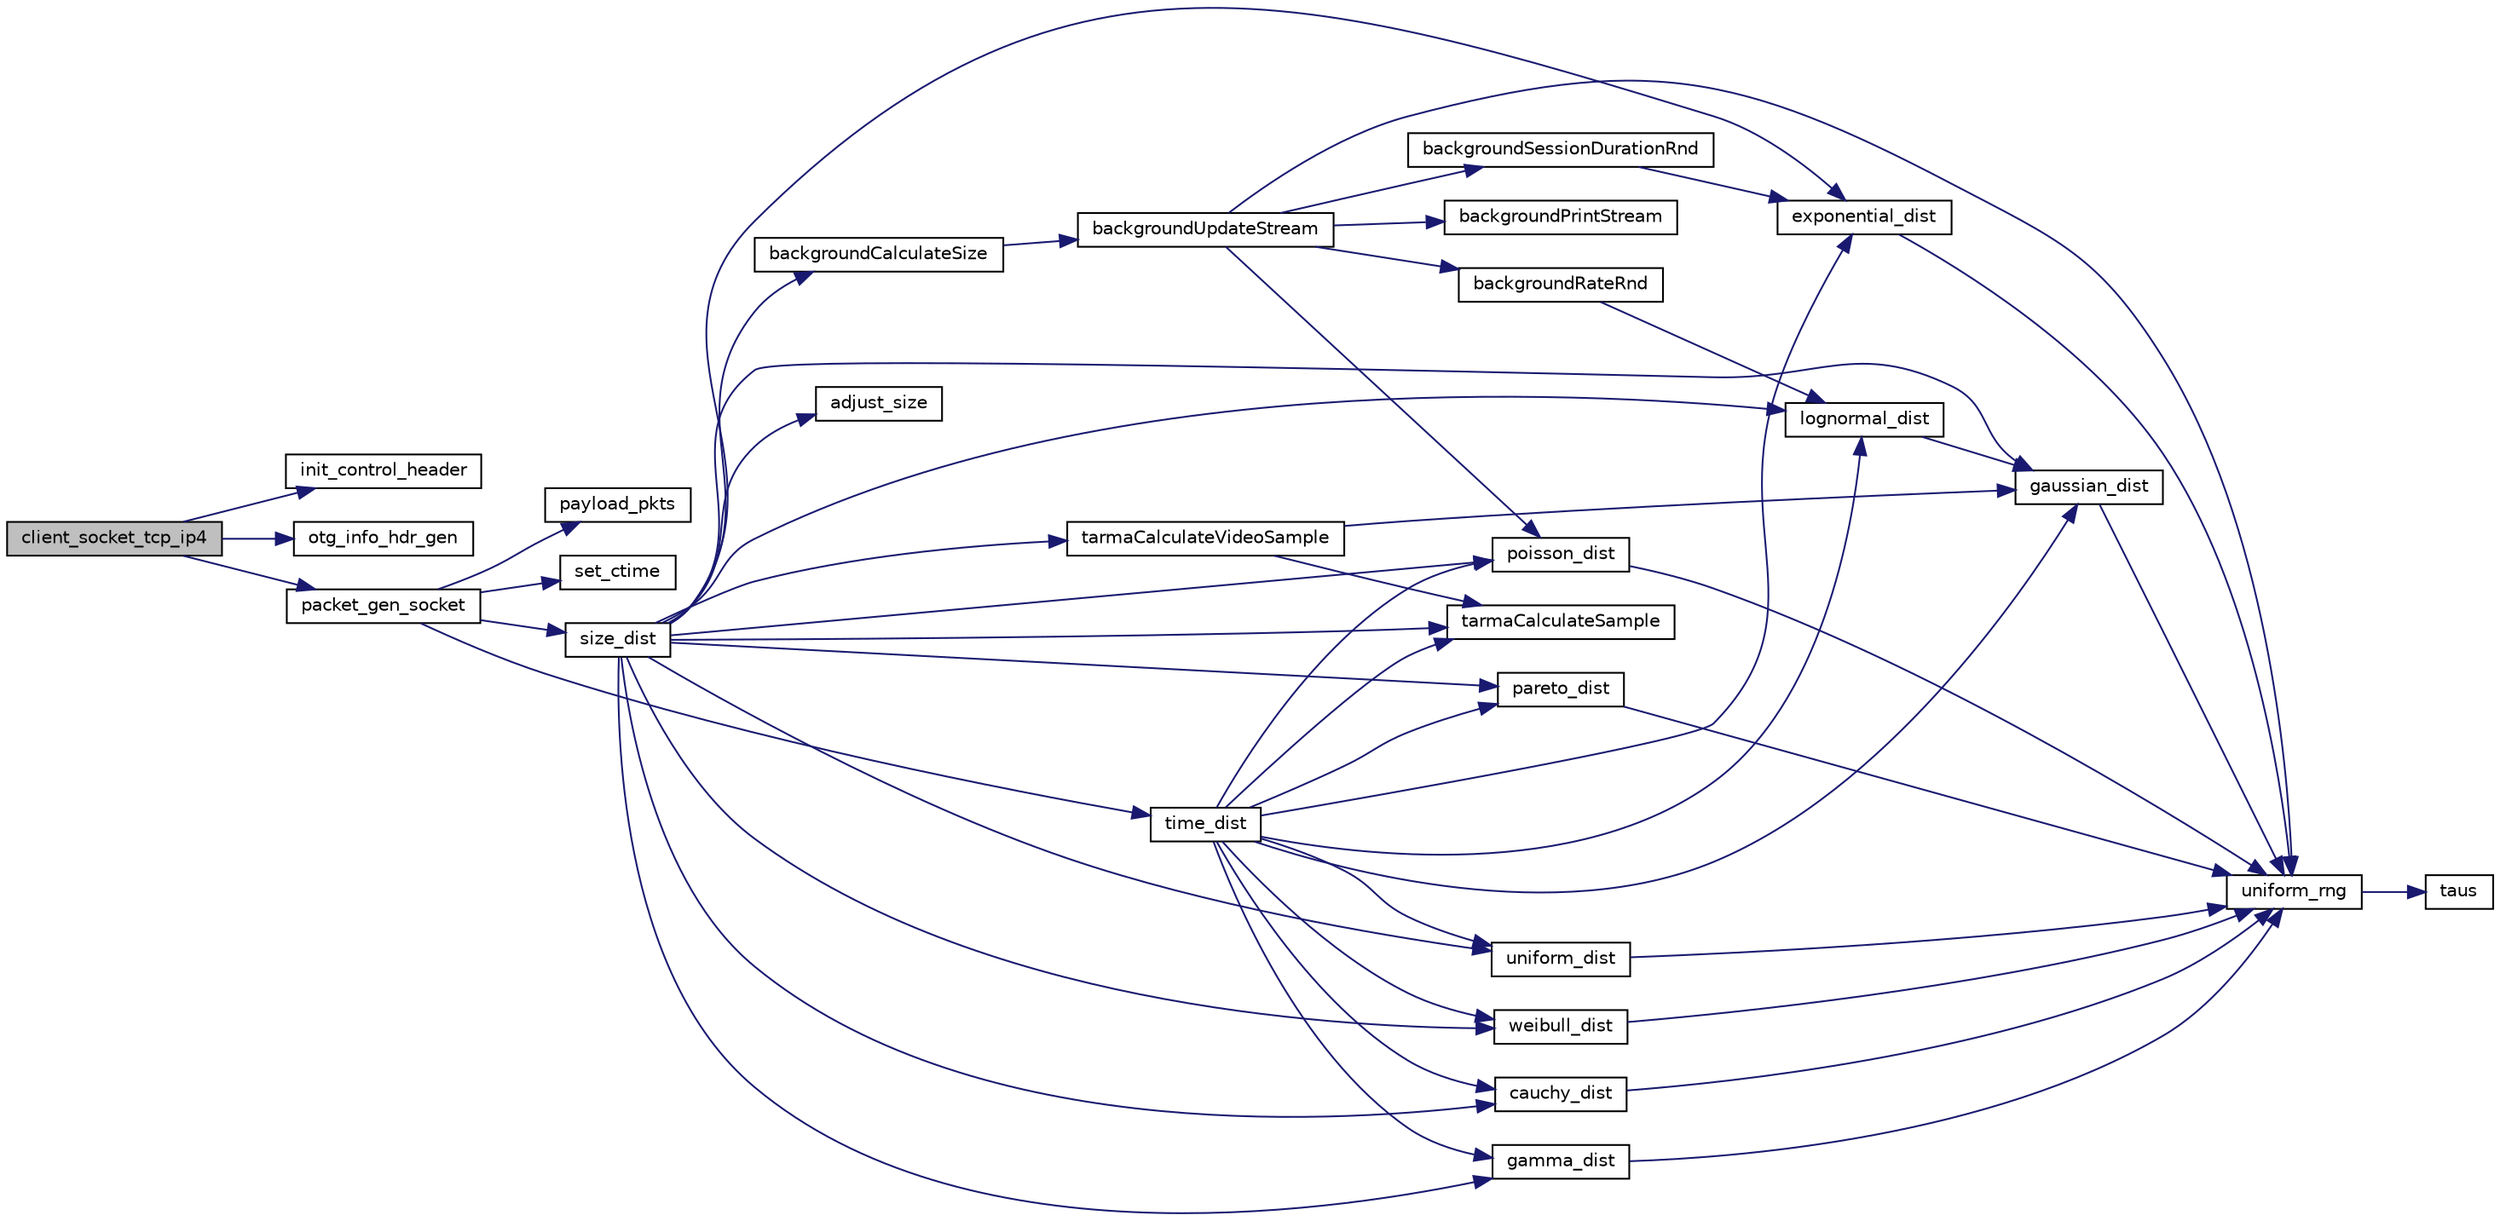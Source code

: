 digraph "client_socket_tcp_ip4"
{
 // LATEX_PDF_SIZE
  edge [fontname="Helvetica",fontsize="10",labelfontname="Helvetica",labelfontsize="10"];
  node [fontname="Helvetica",fontsize="10",shape=record];
  rankdir="LR";
  Node1 [label="client_socket_tcp_ip4",height=0.2,width=0.4,color="black", fillcolor="grey75", style="filled", fontcolor="black",tooltip=" "];
  Node1 -> Node2 [color="midnightblue",fontsize="10",style="solid",fontname="Helvetica"];
  Node2 [label="init_control_header",height=0.2,width=0.4,color="black", fillcolor="white", style="filled",URL="$otg__tx__socket_8c.html#a2f25a835ff9a4c5b9ba5d4e74650445e",tooltip=" "];
  Node1 -> Node3 [color="midnightblue",fontsize="10",style="solid",fontname="Helvetica"];
  Node3 [label="otg_info_hdr_gen",height=0.2,width=0.4,color="black", fillcolor="white", style="filled",URL="$otg__tx__socket_8c.html#a22887512b6bbb8300616cd868b60aa53",tooltip=" "];
  Node1 -> Node4 [color="midnightblue",fontsize="10",style="solid",fontname="Helvetica"];
  Node4 [label="packet_gen_socket",height=0.2,width=0.4,color="black", fillcolor="white", style="filled",URL="$otg__tx__socket_8c.html#a1ce80e75d63448e1e6992c038953e6f2",tooltip=" "];
  Node4 -> Node5 [color="midnightblue",fontsize="10",style="solid",fontname="Helvetica"];
  Node5 [label="payload_pkts",height=0.2,width=0.4,color="black", fillcolor="white", style="filled",URL="$otg__tx_8h.html#aa1c06f89e1e27c4fb212c9152e2a05f4",tooltip="generate the payload"];
  Node4 -> Node6 [color="midnightblue",fontsize="10",style="solid",fontname="Helvetica"];
  Node6 [label="set_ctime",height=0.2,width=0.4,color="black", fillcolor="white", style="filled",URL="$otg_8c.html#a41c3d3d66471158b7eaff6245dab7a82",tooltip="set the simulation time to the ctime"];
  Node4 -> Node7 [color="midnightblue",fontsize="10",style="solid",fontname="Helvetica"];
  Node7 [label="size_dist",height=0.2,width=0.4,color="black", fillcolor="white", style="filled",URL="$otg__tx_8c.html#aacf71a59ba441ccfa95ce7e80a34eae9",tooltip=" "];
  Node7 -> Node8 [color="midnightblue",fontsize="10",style="solid",fontname="Helvetica"];
  Node8 [label="adjust_size",height=0.2,width=0.4,color="black", fillcolor="white", style="filled",URL="$otg__tx_8c.html#a54266d6d16496d39dfabb03e6eb660f9",tooltip="adjuste the generated packet size when size<min or size>max"];
  Node7 -> Node9 [color="midnightblue",fontsize="10",style="solid",fontname="Helvetica"];
  Node9 [label="backgroundCalculateSize",height=0.2,width=0.4,color="black", fillcolor="white", style="filled",URL="$otg__models_8c.html#afeccd85a9555a9660ed45e13a6340024",tooltip=" "];
  Node9 -> Node10 [color="midnightblue",fontsize="10",style="solid",fontname="Helvetica"];
  Node10 [label="backgroundUpdateStream",height=0.2,width=0.4,color="black", fillcolor="white", style="filled",URL="$otg__models_8c.html#ad0d0ebf21f39f8d00fabfd86637a8e14",tooltip=" "];
  Node10 -> Node11 [color="midnightblue",fontsize="10",style="solid",fontname="Helvetica"];
  Node11 [label="backgroundPrintStream",height=0.2,width=0.4,color="black", fillcolor="white", style="filled",URL="$otg__models_8c.html#a260b9583693352ce68ee5f1fdb0d1e0c",tooltip=" "];
  Node10 -> Node12 [color="midnightblue",fontsize="10",style="solid",fontname="Helvetica"];
  Node12 [label="backgroundRateRnd",height=0.2,width=0.4,color="black", fillcolor="white", style="filled",URL="$otg__models_8c.html#a82f3ae98276fd6487b76f5238f2b7d03",tooltip=" "];
  Node12 -> Node13 [color="midnightblue",fontsize="10",style="solid",fontname="Helvetica"];
  Node13 [label="lognormal_dist",height=0.2,width=0.4,color="black", fillcolor="white", style="filled",URL="$oml_8c.html#a2573a6daebc0a7d4785ac7deaf336dc1",tooltip="generates random numbers for the log normal distribution with mean parameter and standard deviation p..."];
  Node13 -> Node14 [color="midnightblue",fontsize="10",style="solid",fontname="Helvetica"];
  Node14 [label="gaussian_dist",height=0.2,width=0.4,color="black", fillcolor="white", style="filled",URL="$oml_8c.html#a256026f4011ad3c63c4a5f79ba6c2aaa",tooltip=" "];
  Node14 -> Node15 [color="midnightblue",fontsize="10",style="solid",fontname="Helvetica"];
  Node15 [label="uniform_rng",height=0.2,width=0.4,color="black", fillcolor="white", style="filled",URL="$oml_8c.html#a8451bb33f8030cc168c63d60812921f4",tooltip="generates uniform random number with algo: wichman_hill / random() / Taus"];
  Node15 -> Node16 [color="midnightblue",fontsize="10",style="solid",fontname="Helvetica"];
  Node16 [label="taus",height=0.2,width=0.4,color="black", fillcolor="white", style="filled",URL="$oml_8h.html#a362f00415eaebca7255f9c4d08bd9fd6",tooltip="compute random number"];
  Node10 -> Node17 [color="midnightblue",fontsize="10",style="solid",fontname="Helvetica"];
  Node17 [label="backgroundSessionDurationRnd",height=0.2,width=0.4,color="black", fillcolor="white", style="filled",URL="$otg__models_8c.html#aa1bdd73662525153aaec8f96e52e9840",tooltip=" "];
  Node17 -> Node18 [color="midnightblue",fontsize="10",style="solid",fontname="Helvetica"];
  Node18 [label="exponential_dist",height=0.2,width=0.4,color="black", fillcolor="white", style="filled",URL="$oml_8c.html#aa7b93c1af2503846f0d2c0380b9e6ac4",tooltip=" "];
  Node18 -> Node15 [color="midnightblue",fontsize="10",style="solid",fontname="Helvetica"];
  Node10 -> Node19 [color="midnightblue",fontsize="10",style="solid",fontname="Helvetica"];
  Node19 [label="poisson_dist",height=0.2,width=0.4,color="black", fillcolor="white", style="filled",URL="$oml_8c.html#a43bb38a1ace16507de30f6ac57f3cc6f",tooltip="generates random numbers for the poisson distribution"];
  Node19 -> Node15 [color="midnightblue",fontsize="10",style="solid",fontname="Helvetica"];
  Node10 -> Node15 [color="midnightblue",fontsize="10",style="solid",fontname="Helvetica"];
  Node7 -> Node20 [color="midnightblue",fontsize="10",style="solid",fontname="Helvetica"];
  Node20 [label="cauchy_dist",height=0.2,width=0.4,color="black", fillcolor="white", style="filled",URL="$oml_8c.html#a017469e745dc3dd187bc5c214cdf02a9",tooltip="generates random numbers for the cauchy distribution with scale parameter, and shape parameter."];
  Node20 -> Node15 [color="midnightblue",fontsize="10",style="solid",fontname="Helvetica"];
  Node7 -> Node18 [color="midnightblue",fontsize="10",style="solid",fontname="Helvetica"];
  Node7 -> Node21 [color="midnightblue",fontsize="10",style="solid",fontname="Helvetica"];
  Node21 [label="gamma_dist",height=0.2,width=0.4,color="black", fillcolor="white", style="filled",URL="$oml_8c.html#a280cb1cf08762b72cff140eeb9ff485c",tooltip="generates random numbers for the gamma distribution with scale parameter, and shape parameter."];
  Node21 -> Node15 [color="midnightblue",fontsize="10",style="solid",fontname="Helvetica"];
  Node7 -> Node14 [color="midnightblue",fontsize="10",style="solid",fontname="Helvetica"];
  Node7 -> Node13 [color="midnightblue",fontsize="10",style="solid",fontname="Helvetica"];
  Node7 -> Node22 [color="midnightblue",fontsize="10",style="solid",fontname="Helvetica"];
  Node22 [label="pareto_dist",height=0.2,width=0.4,color="black", fillcolor="white", style="filled",URL="$oml_8c.html#a28d4cd4860486324d1571e48a1f78ff6",tooltip="enerates random numbers for the pareto distribution with scale parameter, and shape parameter."];
  Node22 -> Node15 [color="midnightblue",fontsize="10",style="solid",fontname="Helvetica"];
  Node7 -> Node19 [color="midnightblue",fontsize="10",style="solid",fontname="Helvetica"];
  Node7 -> Node23 [color="midnightblue",fontsize="10",style="solid",fontname="Helvetica"];
  Node23 [label="tarmaCalculateSample",height=0.2,width=0.4,color="black", fillcolor="white", style="filled",URL="$otg__models_8c.html#a370960c2b4cedf00710a97f39e40f18e",tooltip=" "];
  Node7 -> Node24 [color="midnightblue",fontsize="10",style="solid",fontname="Helvetica"];
  Node24 [label="tarmaCalculateVideoSample",height=0.2,width=0.4,color="black", fillcolor="white", style="filled",URL="$otg__models_8c.html#a1d319eb085239c4d9b7c0ecc5c6a9cfc",tooltip=" "];
  Node24 -> Node14 [color="midnightblue",fontsize="10",style="solid",fontname="Helvetica"];
  Node24 -> Node23 [color="midnightblue",fontsize="10",style="solid",fontname="Helvetica"];
  Node7 -> Node25 [color="midnightblue",fontsize="10",style="solid",fontname="Helvetica"];
  Node25 [label="uniform_dist",height=0.2,width=0.4,color="black", fillcolor="white", style="filled",URL="$oml_8c.html#abeca771ea67cf5db27b9c8489b16b120",tooltip=" "];
  Node25 -> Node15 [color="midnightblue",fontsize="10",style="solid",fontname="Helvetica"];
  Node7 -> Node26 [color="midnightblue",fontsize="10",style="solid",fontname="Helvetica"];
  Node26 [label="weibull_dist",height=0.2,width=0.4,color="black", fillcolor="white", style="filled",URL="$oml_8c.html#a31ae7ec4f3e35775ac60f6c0a58e807a",tooltip="generates random numbers for the Weibull distribution with scale parameter, and shape parameter."];
  Node26 -> Node15 [color="midnightblue",fontsize="10",style="solid",fontname="Helvetica"];
  Node4 -> Node27 [color="midnightblue",fontsize="10",style="solid",fontname="Helvetica"];
  Node27 [label="time_dist",height=0.2,width=0.4,color="black", fillcolor="white", style="filled",URL="$otg__tx_8c.html#a089aa3bcbee8a87411ebca06d7bdb010",tooltip=" "];
  Node27 -> Node20 [color="midnightblue",fontsize="10",style="solid",fontname="Helvetica"];
  Node27 -> Node18 [color="midnightblue",fontsize="10",style="solid",fontname="Helvetica"];
  Node27 -> Node21 [color="midnightblue",fontsize="10",style="solid",fontname="Helvetica"];
  Node27 -> Node14 [color="midnightblue",fontsize="10",style="solid",fontname="Helvetica"];
  Node27 -> Node13 [color="midnightblue",fontsize="10",style="solid",fontname="Helvetica"];
  Node27 -> Node22 [color="midnightblue",fontsize="10",style="solid",fontname="Helvetica"];
  Node27 -> Node19 [color="midnightblue",fontsize="10",style="solid",fontname="Helvetica"];
  Node27 -> Node23 [color="midnightblue",fontsize="10",style="solid",fontname="Helvetica"];
  Node27 -> Node25 [color="midnightblue",fontsize="10",style="solid",fontname="Helvetica"];
  Node27 -> Node26 [color="midnightblue",fontsize="10",style="solid",fontname="Helvetica"];
}

